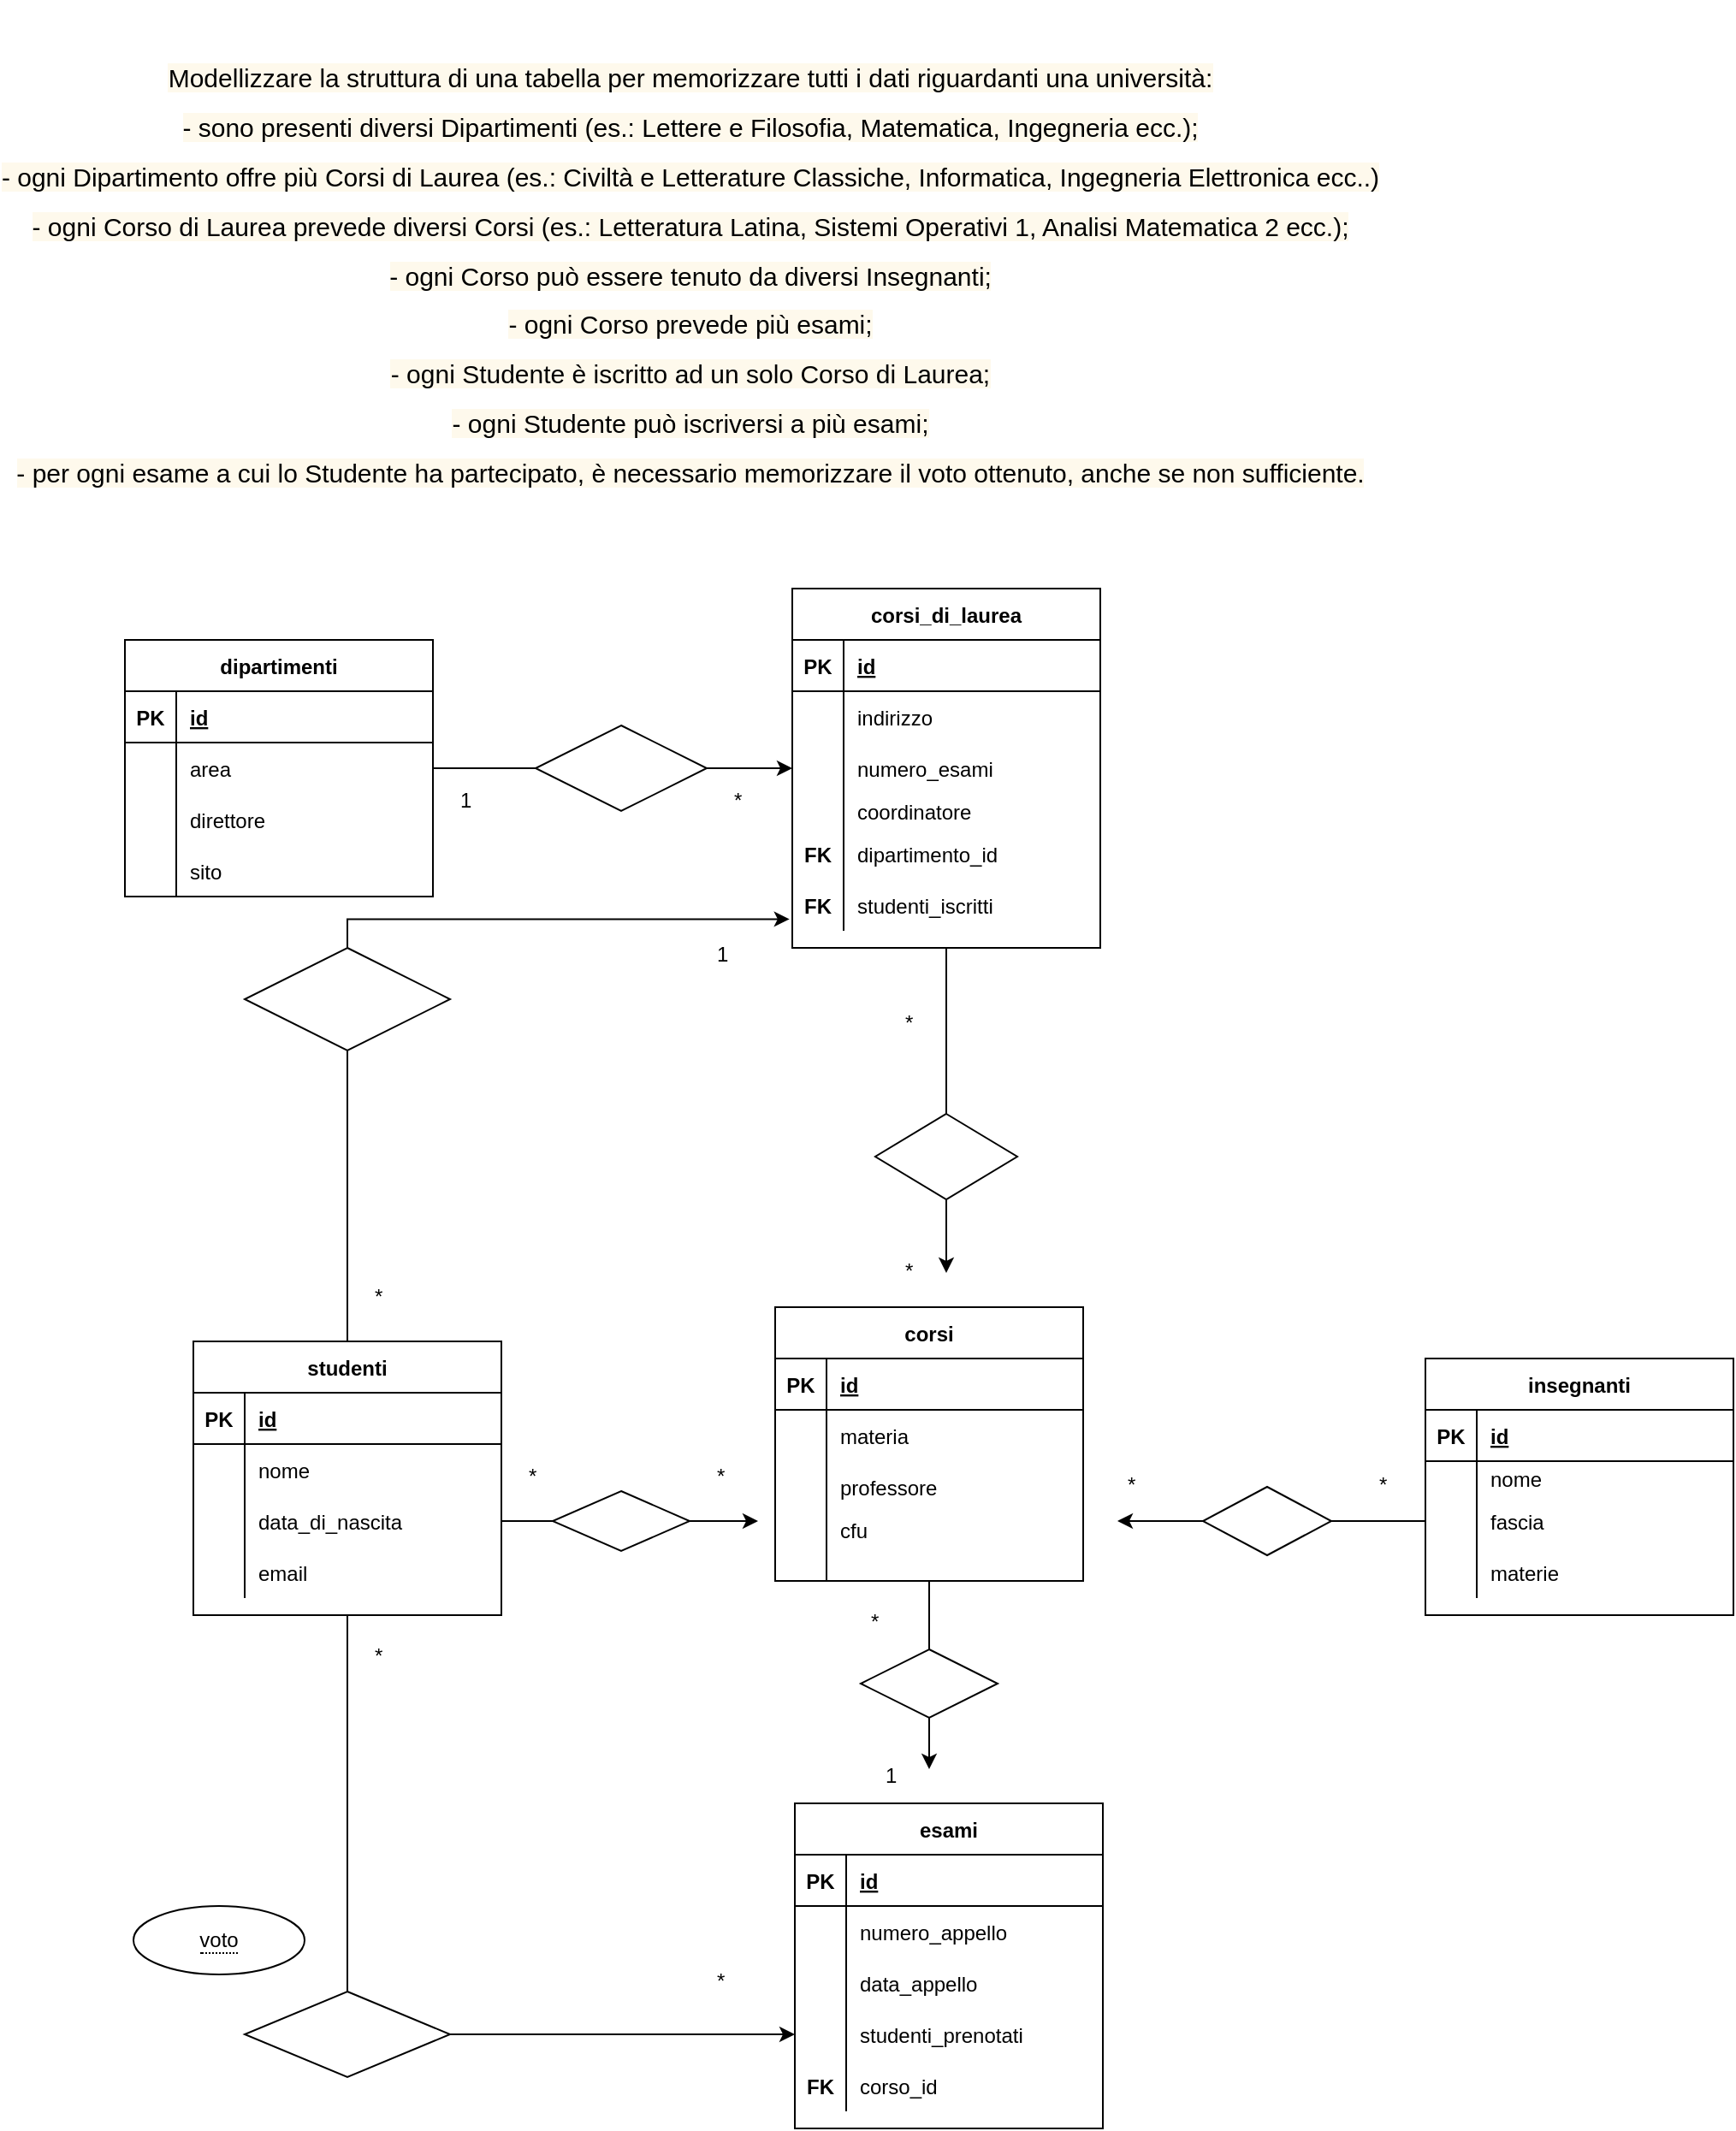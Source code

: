 <mxfile version="20.2.2" type="device"><diagram id="AC5yNT9WN_Vt07n7-KDx" name="Pagina-1"><mxGraphModel dx="1038" dy="4054" grid="1" gridSize="10" guides="1" tooltips="1" connect="1" arrows="1" fold="1" page="1" pageScale="1" pageWidth="827" pageHeight="1169" math="0" shadow="0"><root><mxCell id="0"/><mxCell id="1" parent="0"/><mxCell id="3D8G-WBw-n-rXVsYqCfD-39" value="&lt;br&gt;&lt;span style=&quot;font-family: Slack-Lato, Slack-Fractions, appleLogo, sans-serif; font-size: 15px; font-variant-ligatures: common-ligatures; font-weight: 400; text-align: left; background-color: rgba(242, 199, 68, 0.1);&quot;&gt;Modellizzare la struttura di una tabella per memorizzare tutti i dati riguardanti una università:&lt;/span&gt;&lt;br style=&quot;box-sizing: inherit; font-family: Slack-Lato, Slack-Fractions, appleLogo, sans-serif; font-size: 15px; font-variant-ligatures: common-ligatures; font-weight: 400; text-align: left; background-color: rgba(242, 199, 68, 0.1);&quot;&gt;&lt;span style=&quot;font-family: Slack-Lato, Slack-Fractions, appleLogo, sans-serif; font-size: 15px; font-variant-ligatures: common-ligatures; font-weight: 400; text-align: left; background-color: rgba(242, 199, 68, 0.1);&quot;&gt;- sono presenti diversi Dipartimenti (es.: Lettere e Filosofia, Matematica, Ingegneria ecc.);&lt;/span&gt;&lt;br style=&quot;box-sizing: inherit; font-family: Slack-Lato, Slack-Fractions, appleLogo, sans-serif; font-size: 15px; font-variant-ligatures: common-ligatures; font-weight: 400; text-align: left; background-color: rgba(242, 199, 68, 0.1);&quot;&gt;&lt;span style=&quot;font-family: Slack-Lato, Slack-Fractions, appleLogo, sans-serif; font-size: 15px; font-variant-ligatures: common-ligatures; font-weight: 400; text-align: left; background-color: rgba(242, 199, 68, 0.1);&quot;&gt;- ogni Dipartimento offre più Corsi di Laurea (es.: Civiltà e Letterature Classiche, Informatica, Ingegneria Elettronica ecc..)&lt;/span&gt;&lt;br style=&quot;box-sizing: inherit; font-family: Slack-Lato, Slack-Fractions, appleLogo, sans-serif; font-size: 15px; font-variant-ligatures: common-ligatures; font-weight: 400; text-align: left; background-color: rgba(242, 199, 68, 0.1);&quot;&gt;&lt;span style=&quot;font-family: Slack-Lato, Slack-Fractions, appleLogo, sans-serif; font-size: 15px; font-variant-ligatures: common-ligatures; font-weight: 400; text-align: left; background-color: rgba(242, 199, 68, 0.1);&quot;&gt;- ogni Corso di Laurea prevede diversi Corsi (es.: Letteratura Latina, Sistemi Operativi 1, Analisi Matematica 2 ecc.);&lt;/span&gt;&lt;br style=&quot;box-sizing: inherit; font-family: Slack-Lato, Slack-Fractions, appleLogo, sans-serif; font-size: 15px; font-variant-ligatures: common-ligatures; font-weight: 400; text-align: left; background-color: rgba(242, 199, 68, 0.1);&quot;&gt;&lt;span style=&quot;font-family: Slack-Lato, Slack-Fractions, appleLogo, sans-serif; font-size: 15px; font-variant-ligatures: common-ligatures; font-weight: 400; text-align: left; background-color: rgba(242, 199, 68, 0.1);&quot;&gt;- ogni Corso può essere tenuto da diversi Insegnanti;&lt;/span&gt;&lt;br style=&quot;box-sizing: inherit; font-family: Slack-Lato, Slack-Fractions, appleLogo, sans-serif; font-size: 15px; font-variant-ligatures: common-ligatures; font-weight: 400; text-align: left; background-color: rgba(242, 199, 68, 0.1);&quot;&gt;&lt;span style=&quot;font-family: Slack-Lato, Slack-Fractions, appleLogo, sans-serif; font-size: 15px; font-variant-ligatures: common-ligatures; font-weight: 400; text-align: left; background-color: rgba(242, 199, 68, 0.1);&quot;&gt;- ogni Corso prevede più esami;&lt;/span&gt;&lt;br style=&quot;box-sizing: inherit; font-family: Slack-Lato, Slack-Fractions, appleLogo, sans-serif; font-size: 15px; font-variant-ligatures: common-ligatures; font-weight: 400; text-align: left; background-color: rgba(242, 199, 68, 0.1);&quot;&gt;&lt;span style=&quot;font-family: Slack-Lato, Slack-Fractions, appleLogo, sans-serif; font-size: 15px; font-variant-ligatures: common-ligatures; font-weight: 400; text-align: left; background-color: rgba(242, 199, 68, 0.1);&quot;&gt;- ogni Studente è iscritto ad un solo Corso di Laurea;&lt;/span&gt;&lt;br style=&quot;box-sizing: inherit; font-family: Slack-Lato, Slack-Fractions, appleLogo, sans-serif; font-size: 15px; font-variant-ligatures: common-ligatures; font-weight: 400; text-align: left; background-color: rgba(242, 199, 68, 0.1);&quot;&gt;&lt;span style=&quot;font-family: Slack-Lato, Slack-Fractions, appleLogo, sans-serif; font-size: 15px; font-variant-ligatures: common-ligatures; font-weight: 400; text-align: left; background-color: rgba(242, 199, 68, 0.1);&quot;&gt;- ogni Studente può iscriversi a più esami;&lt;/span&gt;&lt;br style=&quot;box-sizing: inherit; font-family: Slack-Lato, Slack-Fractions, appleLogo, sans-serif; font-size: 15px; font-variant-ligatures: common-ligatures; font-weight: 400; text-align: left; background-color: rgba(242, 199, 68, 0.1);&quot;&gt;&lt;span style=&quot;font-family: Slack-Lato, Slack-Fractions, appleLogo, sans-serif; font-size: 15px; font-variant-ligatures: common-ligatures; font-weight: 400; text-align: left; background-color: rgba(242, 199, 68, 0.1);&quot;&gt;- per ogni esame a cui lo Studente ha partecipato, è necessario memorizzare il voto ottenuto, anche se non sufficiente.&lt;br&gt;&lt;/span&gt;" style="text;strokeColor=none;fillColor=none;html=1;fontSize=24;fontStyle=1;verticalAlign=middle;align=center;fontColor=#000000;" vertex="1" parent="1"><mxGeometry x="380" y="-2290" width="100" height="60" as="geometry"/></mxCell><mxCell id="3D8G-WBw-n-rXVsYqCfD-70" value="dipartimenti" style="shape=table;startSize=30;container=1;collapsible=1;childLayout=tableLayout;fixedRows=1;rowLines=0;fontStyle=1;align=center;resizeLast=1;fontColor=#000000;" vertex="1" parent="1"><mxGeometry x="100" y="-2030" width="180" height="150" as="geometry"/></mxCell><mxCell id="3D8G-WBw-n-rXVsYqCfD-71" value="" style="shape=tableRow;horizontal=0;startSize=0;swimlaneHead=0;swimlaneBody=0;fillColor=none;collapsible=0;dropTarget=0;points=[[0,0.5],[1,0.5]];portConstraint=eastwest;top=0;left=0;right=0;bottom=1;fontColor=#000000;" vertex="1" parent="3D8G-WBw-n-rXVsYqCfD-70"><mxGeometry y="30" width="180" height="30" as="geometry"/></mxCell><mxCell id="3D8G-WBw-n-rXVsYqCfD-72" value="PK" style="shape=partialRectangle;connectable=0;fillColor=none;top=0;left=0;bottom=0;right=0;fontStyle=1;overflow=hidden;fontColor=#000000;" vertex="1" parent="3D8G-WBw-n-rXVsYqCfD-71"><mxGeometry width="30" height="30" as="geometry"><mxRectangle width="30" height="30" as="alternateBounds"/></mxGeometry></mxCell><mxCell id="3D8G-WBw-n-rXVsYqCfD-73" value="id" style="shape=partialRectangle;connectable=0;fillColor=none;top=0;left=0;bottom=0;right=0;align=left;spacingLeft=6;fontStyle=5;overflow=hidden;fontColor=#000000;" vertex="1" parent="3D8G-WBw-n-rXVsYqCfD-71"><mxGeometry x="30" width="150" height="30" as="geometry"><mxRectangle width="150" height="30" as="alternateBounds"/></mxGeometry></mxCell><mxCell id="3D8G-WBw-n-rXVsYqCfD-74" value="" style="shape=tableRow;horizontal=0;startSize=0;swimlaneHead=0;swimlaneBody=0;fillColor=none;collapsible=0;dropTarget=0;points=[[0,0.5],[1,0.5]];portConstraint=eastwest;top=0;left=0;right=0;bottom=0;fontColor=#000000;" vertex="1" parent="3D8G-WBw-n-rXVsYqCfD-70"><mxGeometry y="60" width="180" height="30" as="geometry"/></mxCell><mxCell id="3D8G-WBw-n-rXVsYqCfD-75" value="" style="shape=partialRectangle;connectable=0;fillColor=none;top=0;left=0;bottom=0;right=0;editable=1;overflow=hidden;fontColor=#000000;" vertex="1" parent="3D8G-WBw-n-rXVsYqCfD-74"><mxGeometry width="30" height="30" as="geometry"><mxRectangle width="30" height="30" as="alternateBounds"/></mxGeometry></mxCell><mxCell id="3D8G-WBw-n-rXVsYqCfD-76" value="area" style="shape=partialRectangle;connectable=0;fillColor=none;top=0;left=0;bottom=0;right=0;align=left;spacingLeft=6;overflow=hidden;fontColor=#000000;" vertex="1" parent="3D8G-WBw-n-rXVsYqCfD-74"><mxGeometry x="30" width="150" height="30" as="geometry"><mxRectangle width="150" height="30" as="alternateBounds"/></mxGeometry></mxCell><mxCell id="3D8G-WBw-n-rXVsYqCfD-77" value="" style="shape=tableRow;horizontal=0;startSize=0;swimlaneHead=0;swimlaneBody=0;fillColor=none;collapsible=0;dropTarget=0;points=[[0,0.5],[1,0.5]];portConstraint=eastwest;top=0;left=0;right=0;bottom=0;fontColor=#000000;" vertex="1" parent="3D8G-WBw-n-rXVsYqCfD-70"><mxGeometry y="90" width="180" height="30" as="geometry"/></mxCell><mxCell id="3D8G-WBw-n-rXVsYqCfD-78" value="" style="shape=partialRectangle;connectable=0;fillColor=none;top=0;left=0;bottom=0;right=0;editable=1;overflow=hidden;fontColor=#000000;" vertex="1" parent="3D8G-WBw-n-rXVsYqCfD-77"><mxGeometry width="30" height="30" as="geometry"><mxRectangle width="30" height="30" as="alternateBounds"/></mxGeometry></mxCell><mxCell id="3D8G-WBw-n-rXVsYqCfD-79" value="direttore" style="shape=partialRectangle;connectable=0;fillColor=none;top=0;left=0;bottom=0;right=0;align=left;spacingLeft=6;overflow=hidden;fontColor=#000000;" vertex="1" parent="3D8G-WBw-n-rXVsYqCfD-77"><mxGeometry x="30" width="150" height="30" as="geometry"><mxRectangle width="150" height="30" as="alternateBounds"/></mxGeometry></mxCell><mxCell id="3D8G-WBw-n-rXVsYqCfD-80" value="" style="shape=tableRow;horizontal=0;startSize=0;swimlaneHead=0;swimlaneBody=0;fillColor=none;collapsible=0;dropTarget=0;points=[[0,0.5],[1,0.5]];portConstraint=eastwest;top=0;left=0;right=0;bottom=0;fontColor=#000000;" vertex="1" parent="3D8G-WBw-n-rXVsYqCfD-70"><mxGeometry y="120" width="180" height="30" as="geometry"/></mxCell><mxCell id="3D8G-WBw-n-rXVsYqCfD-81" value="" style="shape=partialRectangle;connectable=0;fillColor=none;top=0;left=0;bottom=0;right=0;editable=1;overflow=hidden;fontColor=#000000;" vertex="1" parent="3D8G-WBw-n-rXVsYqCfD-80"><mxGeometry width="30" height="30" as="geometry"><mxRectangle width="30" height="30" as="alternateBounds"/></mxGeometry></mxCell><mxCell id="3D8G-WBw-n-rXVsYqCfD-82" value="sito" style="shape=partialRectangle;connectable=0;fillColor=none;top=0;left=0;bottom=0;right=0;align=left;spacingLeft=6;overflow=hidden;fontColor=#000000;" vertex="1" parent="3D8G-WBw-n-rXVsYqCfD-80"><mxGeometry x="30" width="150" height="30" as="geometry"><mxRectangle width="150" height="30" as="alternateBounds"/></mxGeometry></mxCell><mxCell id="3D8G-WBw-n-rXVsYqCfD-153" style="edgeStyle=orthogonalEdgeStyle;rounded=0;orthogonalLoop=1;jettySize=auto;html=1;fontColor=#000000;" edge="1" parent="1" source="3D8G-WBw-n-rXVsYqCfD-88"><mxGeometry relative="1" as="geometry"><mxPoint x="580" y="-1660" as="targetPoint"/></mxGeometry></mxCell><mxCell id="3D8G-WBw-n-rXVsYqCfD-88" value="corsi_di_laurea" style="shape=table;startSize=30;container=1;collapsible=1;childLayout=tableLayout;fixedRows=1;rowLines=0;fontStyle=1;align=center;resizeLast=1;fontColor=#000000;" vertex="1" parent="1"><mxGeometry x="490" y="-2060" width="180" height="210" as="geometry"/></mxCell><mxCell id="3D8G-WBw-n-rXVsYqCfD-89" value="" style="shape=tableRow;horizontal=0;startSize=0;swimlaneHead=0;swimlaneBody=0;fillColor=none;collapsible=0;dropTarget=0;points=[[0,0.5],[1,0.5]];portConstraint=eastwest;top=0;left=0;right=0;bottom=1;fontColor=#000000;" vertex="1" parent="3D8G-WBw-n-rXVsYqCfD-88"><mxGeometry y="30" width="180" height="30" as="geometry"/></mxCell><mxCell id="3D8G-WBw-n-rXVsYqCfD-90" value="PK" style="shape=partialRectangle;connectable=0;fillColor=none;top=0;left=0;bottom=0;right=0;fontStyle=1;overflow=hidden;fontColor=#000000;" vertex="1" parent="3D8G-WBw-n-rXVsYqCfD-89"><mxGeometry width="30" height="30" as="geometry"><mxRectangle width="30" height="30" as="alternateBounds"/></mxGeometry></mxCell><mxCell id="3D8G-WBw-n-rXVsYqCfD-91" value="id" style="shape=partialRectangle;connectable=0;fillColor=none;top=0;left=0;bottom=0;right=0;align=left;spacingLeft=6;fontStyle=5;overflow=hidden;fontColor=#000000;" vertex="1" parent="3D8G-WBw-n-rXVsYqCfD-89"><mxGeometry x="30" width="150" height="30" as="geometry"><mxRectangle width="150" height="30" as="alternateBounds"/></mxGeometry></mxCell><mxCell id="3D8G-WBw-n-rXVsYqCfD-92" value="" style="shape=tableRow;horizontal=0;startSize=0;swimlaneHead=0;swimlaneBody=0;fillColor=none;collapsible=0;dropTarget=0;points=[[0,0.5],[1,0.5]];portConstraint=eastwest;top=0;left=0;right=0;bottom=0;fontColor=#000000;" vertex="1" parent="3D8G-WBw-n-rXVsYqCfD-88"><mxGeometry y="60" width="180" height="30" as="geometry"/></mxCell><mxCell id="3D8G-WBw-n-rXVsYqCfD-93" value="" style="shape=partialRectangle;connectable=0;fillColor=none;top=0;left=0;bottom=0;right=0;editable=1;overflow=hidden;fontColor=#000000;" vertex="1" parent="3D8G-WBw-n-rXVsYqCfD-92"><mxGeometry width="30" height="30" as="geometry"><mxRectangle width="30" height="30" as="alternateBounds"/></mxGeometry></mxCell><mxCell id="3D8G-WBw-n-rXVsYqCfD-94" value="indirizzo" style="shape=partialRectangle;connectable=0;fillColor=none;top=0;left=0;bottom=0;right=0;align=left;spacingLeft=6;overflow=hidden;fontColor=#000000;" vertex="1" parent="3D8G-WBw-n-rXVsYqCfD-92"><mxGeometry x="30" width="150" height="30" as="geometry"><mxRectangle width="150" height="30" as="alternateBounds"/></mxGeometry></mxCell><mxCell id="3D8G-WBw-n-rXVsYqCfD-95" value="" style="shape=tableRow;horizontal=0;startSize=0;swimlaneHead=0;swimlaneBody=0;fillColor=none;collapsible=0;dropTarget=0;points=[[0,0.5],[1,0.5]];portConstraint=eastwest;top=0;left=0;right=0;bottom=0;fontColor=#000000;" vertex="1" parent="3D8G-WBw-n-rXVsYqCfD-88"><mxGeometry y="90" width="180" height="30" as="geometry"/></mxCell><mxCell id="3D8G-WBw-n-rXVsYqCfD-96" value="" style="shape=partialRectangle;connectable=0;fillColor=none;top=0;left=0;bottom=0;right=0;editable=1;overflow=hidden;fontColor=#000000;" vertex="1" parent="3D8G-WBw-n-rXVsYqCfD-95"><mxGeometry width="30" height="30" as="geometry"><mxRectangle width="30" height="30" as="alternateBounds"/></mxGeometry></mxCell><mxCell id="3D8G-WBw-n-rXVsYqCfD-97" value="numero_esami" style="shape=partialRectangle;connectable=0;fillColor=none;top=0;left=0;bottom=0;right=0;align=left;spacingLeft=6;overflow=hidden;fontColor=#000000;" vertex="1" parent="3D8G-WBw-n-rXVsYqCfD-95"><mxGeometry x="30" width="150" height="30" as="geometry"><mxRectangle width="150" height="30" as="alternateBounds"/></mxGeometry></mxCell><mxCell id="3D8G-WBw-n-rXVsYqCfD-98" value="" style="shape=tableRow;horizontal=0;startSize=0;swimlaneHead=0;swimlaneBody=0;fillColor=none;collapsible=0;dropTarget=0;points=[[0,0.5],[1,0.5]];portConstraint=eastwest;top=0;left=0;right=0;bottom=0;fontColor=#000000;" vertex="1" parent="3D8G-WBw-n-rXVsYqCfD-88"><mxGeometry y="120" width="180" height="20" as="geometry"/></mxCell><mxCell id="3D8G-WBw-n-rXVsYqCfD-99" value="" style="shape=partialRectangle;connectable=0;fillColor=none;top=0;left=0;bottom=0;right=0;editable=1;overflow=hidden;fontColor=#000000;" vertex="1" parent="3D8G-WBw-n-rXVsYqCfD-98"><mxGeometry width="30" height="20" as="geometry"><mxRectangle width="30" height="20" as="alternateBounds"/></mxGeometry></mxCell><mxCell id="3D8G-WBw-n-rXVsYqCfD-100" value="coordinatore" style="shape=partialRectangle;connectable=0;fillColor=none;top=0;left=0;bottom=0;right=0;align=left;spacingLeft=6;overflow=hidden;fontColor=#000000;" vertex="1" parent="3D8G-WBw-n-rXVsYqCfD-98"><mxGeometry x="30" width="150" height="20" as="geometry"><mxRectangle width="150" height="20" as="alternateBounds"/></mxGeometry></mxCell><mxCell id="3D8G-WBw-n-rXVsYqCfD-110" value="" style="shape=tableRow;horizontal=0;startSize=0;swimlaneHead=0;swimlaneBody=0;fillColor=none;collapsible=0;dropTarget=0;points=[[0,0.5],[1,0.5]];portConstraint=eastwest;top=0;left=0;right=0;bottom=0;fontColor=#000000;" vertex="1" parent="3D8G-WBw-n-rXVsYqCfD-88"><mxGeometry y="140" width="180" height="30" as="geometry"/></mxCell><mxCell id="3D8G-WBw-n-rXVsYqCfD-111" value="FK" style="shape=partialRectangle;connectable=0;fillColor=none;top=0;left=0;bottom=0;right=0;editable=1;overflow=hidden;fontColor=#000000;fontStyle=1" vertex="1" parent="3D8G-WBw-n-rXVsYqCfD-110"><mxGeometry width="30" height="30" as="geometry"><mxRectangle width="30" height="30" as="alternateBounds"/></mxGeometry></mxCell><mxCell id="3D8G-WBw-n-rXVsYqCfD-112" value="dipartimento_id" style="shape=partialRectangle;connectable=0;fillColor=none;top=0;left=0;bottom=0;right=0;align=left;spacingLeft=6;overflow=hidden;fontColor=#000000;" vertex="1" parent="3D8G-WBw-n-rXVsYqCfD-110"><mxGeometry x="30" width="150" height="30" as="geometry"><mxRectangle width="150" height="30" as="alternateBounds"/></mxGeometry></mxCell><mxCell id="3D8G-WBw-n-rXVsYqCfD-164" value="" style="shape=tableRow;horizontal=0;startSize=0;swimlaneHead=0;swimlaneBody=0;fillColor=none;collapsible=0;dropTarget=0;points=[[0,0.5],[1,0.5]];portConstraint=eastwest;top=0;left=0;right=0;bottom=0;fontColor=#000000;" vertex="1" parent="3D8G-WBw-n-rXVsYqCfD-88"><mxGeometry y="170" width="180" height="30" as="geometry"/></mxCell><mxCell id="3D8G-WBw-n-rXVsYqCfD-165" value="FK" style="shape=partialRectangle;connectable=0;fillColor=none;top=0;left=0;bottom=0;right=0;editable=1;overflow=hidden;fontColor=#000000;fontStyle=1" vertex="1" parent="3D8G-WBw-n-rXVsYqCfD-164"><mxGeometry width="30" height="30" as="geometry"><mxRectangle width="30" height="30" as="alternateBounds"/></mxGeometry></mxCell><mxCell id="3D8G-WBw-n-rXVsYqCfD-166" value="studenti_iscritti" style="shape=partialRectangle;connectable=0;fillColor=none;top=0;left=0;bottom=0;right=0;align=left;spacingLeft=6;overflow=hidden;fontColor=#000000;" vertex="1" parent="3D8G-WBw-n-rXVsYqCfD-164"><mxGeometry x="30" width="150" height="30" as="geometry"><mxRectangle width="150" height="30" as="alternateBounds"/></mxGeometry></mxCell><mxCell id="3D8G-WBw-n-rXVsYqCfD-102" style="edgeStyle=orthogonalEdgeStyle;rounded=0;orthogonalLoop=1;jettySize=auto;html=1;fontColor=#000000;" edge="1" parent="1" source="3D8G-WBw-n-rXVsYqCfD-74"><mxGeometry relative="1" as="geometry"><mxPoint x="490" y="-1955" as="targetPoint"/></mxGeometry></mxCell><mxCell id="3D8G-WBw-n-rXVsYqCfD-103" value="" style="shape=rhombus;perimeter=rhombusPerimeter;whiteSpace=wrap;html=1;align=center;fontColor=#000000;" vertex="1" parent="1"><mxGeometry x="340" y="-1980" width="100" height="50" as="geometry"/></mxCell><mxCell id="3D8G-WBw-n-rXVsYqCfD-108" value="*" style="text;strokeColor=none;fillColor=none;spacingLeft=4;spacingRight=4;overflow=hidden;rotatable=0;points=[[0,0.5],[1,0.5]];portConstraint=eastwest;fontSize=12;fontColor=#000000;" vertex="1" parent="1"><mxGeometry x="450" y="-1950" width="40" height="30" as="geometry"/></mxCell><mxCell id="3D8G-WBw-n-rXVsYqCfD-109" value="1" style="text;strokeColor=none;fillColor=none;spacingLeft=4;spacingRight=4;overflow=hidden;rotatable=0;points=[[0,0.5],[1,0.5]];portConstraint=eastwest;fontSize=12;fontColor=#000000;" vertex="1" parent="1"><mxGeometry x="290" y="-1950" width="40" height="30" as="geometry"/></mxCell><mxCell id="3D8G-WBw-n-rXVsYqCfD-220" style="edgeStyle=orthogonalEdgeStyle;rounded=0;orthogonalLoop=1;jettySize=auto;html=1;fontColor=#000000;" edge="1" parent="1" source="3D8G-WBw-n-rXVsYqCfD-113"><mxGeometry relative="1" as="geometry"><mxPoint x="570" y="-1370" as="targetPoint"/></mxGeometry></mxCell><mxCell id="3D8G-WBw-n-rXVsYqCfD-113" value="corsi" style="shape=table;startSize=30;container=1;collapsible=1;childLayout=tableLayout;fixedRows=1;rowLines=0;fontStyle=1;align=center;resizeLast=1;fontColor=#000000;" vertex="1" parent="1"><mxGeometry x="480" y="-1640" width="180" height="160" as="geometry"/></mxCell><mxCell id="3D8G-WBw-n-rXVsYqCfD-114" value="" style="shape=tableRow;horizontal=0;startSize=0;swimlaneHead=0;swimlaneBody=0;fillColor=none;collapsible=0;dropTarget=0;points=[[0,0.5],[1,0.5]];portConstraint=eastwest;top=0;left=0;right=0;bottom=1;fontColor=#000000;" vertex="1" parent="3D8G-WBw-n-rXVsYqCfD-113"><mxGeometry y="30" width="180" height="30" as="geometry"/></mxCell><mxCell id="3D8G-WBw-n-rXVsYqCfD-115" value="PK" style="shape=partialRectangle;connectable=0;fillColor=none;top=0;left=0;bottom=0;right=0;fontStyle=1;overflow=hidden;fontColor=#000000;" vertex="1" parent="3D8G-WBw-n-rXVsYqCfD-114"><mxGeometry width="30" height="30" as="geometry"><mxRectangle width="30" height="30" as="alternateBounds"/></mxGeometry></mxCell><mxCell id="3D8G-WBw-n-rXVsYqCfD-116" value="id" style="shape=partialRectangle;connectable=0;fillColor=none;top=0;left=0;bottom=0;right=0;align=left;spacingLeft=6;fontStyle=5;overflow=hidden;fontColor=#000000;" vertex="1" parent="3D8G-WBw-n-rXVsYqCfD-114"><mxGeometry x="30" width="150" height="30" as="geometry"><mxRectangle width="150" height="30" as="alternateBounds"/></mxGeometry></mxCell><mxCell id="3D8G-WBw-n-rXVsYqCfD-117" value="" style="shape=tableRow;horizontal=0;startSize=0;swimlaneHead=0;swimlaneBody=0;fillColor=none;collapsible=0;dropTarget=0;points=[[0,0.5],[1,0.5]];portConstraint=eastwest;top=0;left=0;right=0;bottom=0;fontColor=#000000;" vertex="1" parent="3D8G-WBw-n-rXVsYqCfD-113"><mxGeometry y="60" width="180" height="30" as="geometry"/></mxCell><mxCell id="3D8G-WBw-n-rXVsYqCfD-118" value="" style="shape=partialRectangle;connectable=0;fillColor=none;top=0;left=0;bottom=0;right=0;editable=1;overflow=hidden;fontColor=#000000;" vertex="1" parent="3D8G-WBw-n-rXVsYqCfD-117"><mxGeometry width="30" height="30" as="geometry"><mxRectangle width="30" height="30" as="alternateBounds"/></mxGeometry></mxCell><mxCell id="3D8G-WBw-n-rXVsYqCfD-119" value="materia" style="shape=partialRectangle;connectable=0;fillColor=none;top=0;left=0;bottom=0;right=0;align=left;spacingLeft=6;overflow=hidden;fontColor=#000000;" vertex="1" parent="3D8G-WBw-n-rXVsYqCfD-117"><mxGeometry x="30" width="150" height="30" as="geometry"><mxRectangle width="150" height="30" as="alternateBounds"/></mxGeometry></mxCell><mxCell id="3D8G-WBw-n-rXVsYqCfD-120" value="" style="shape=tableRow;horizontal=0;startSize=0;swimlaneHead=0;swimlaneBody=0;fillColor=none;collapsible=0;dropTarget=0;points=[[0,0.5],[1,0.5]];portConstraint=eastwest;top=0;left=0;right=0;bottom=0;fontColor=#000000;" vertex="1" parent="3D8G-WBw-n-rXVsYqCfD-113"><mxGeometry y="90" width="180" height="30" as="geometry"/></mxCell><mxCell id="3D8G-WBw-n-rXVsYqCfD-121" value="" style="shape=partialRectangle;connectable=0;fillColor=none;top=0;left=0;bottom=0;right=0;editable=1;overflow=hidden;fontColor=#000000;" vertex="1" parent="3D8G-WBw-n-rXVsYqCfD-120"><mxGeometry width="30" height="30" as="geometry"><mxRectangle width="30" height="30" as="alternateBounds"/></mxGeometry></mxCell><mxCell id="3D8G-WBw-n-rXVsYqCfD-122" value="professore" style="shape=partialRectangle;connectable=0;fillColor=none;top=0;left=0;bottom=0;right=0;align=left;spacingLeft=6;overflow=hidden;fontColor=#000000;" vertex="1" parent="3D8G-WBw-n-rXVsYqCfD-120"><mxGeometry x="30" width="150" height="30" as="geometry"><mxRectangle width="150" height="30" as="alternateBounds"/></mxGeometry></mxCell><mxCell id="3D8G-WBw-n-rXVsYqCfD-123" value="" style="shape=tableRow;horizontal=0;startSize=0;swimlaneHead=0;swimlaneBody=0;fillColor=none;collapsible=0;dropTarget=0;points=[[0,0.5],[1,0.5]];portConstraint=eastwest;top=0;left=0;right=0;bottom=0;fontColor=#000000;" vertex="1" parent="3D8G-WBw-n-rXVsYqCfD-113"><mxGeometry y="120" width="180" height="20" as="geometry"/></mxCell><mxCell id="3D8G-WBw-n-rXVsYqCfD-124" value="" style="shape=partialRectangle;connectable=0;fillColor=none;top=0;left=0;bottom=0;right=0;editable=1;overflow=hidden;fontColor=#000000;" vertex="1" parent="3D8G-WBw-n-rXVsYqCfD-123"><mxGeometry width="30" height="20" as="geometry"><mxRectangle width="30" height="20" as="alternateBounds"/></mxGeometry></mxCell><mxCell id="3D8G-WBw-n-rXVsYqCfD-125" value="cfu" style="shape=partialRectangle;connectable=0;fillColor=none;top=0;left=0;bottom=0;right=0;align=left;spacingLeft=6;overflow=hidden;fontColor=#000000;" vertex="1" parent="3D8G-WBw-n-rXVsYqCfD-123"><mxGeometry x="30" width="150" height="20" as="geometry"><mxRectangle width="150" height="20" as="alternateBounds"/></mxGeometry></mxCell><mxCell id="3D8G-WBw-n-rXVsYqCfD-161" value="" style="shape=tableRow;horizontal=0;startSize=0;swimlaneHead=0;swimlaneBody=0;fillColor=none;collapsible=0;dropTarget=0;points=[[0,0.5],[1,0.5]];portConstraint=eastwest;top=0;left=0;right=0;bottom=0;fontColor=#000000;" vertex="1" parent="3D8G-WBw-n-rXVsYqCfD-113"><mxGeometry y="140" width="180" height="20" as="geometry"/></mxCell><mxCell id="3D8G-WBw-n-rXVsYqCfD-162" value="" style="shape=partialRectangle;connectable=0;fillColor=none;top=0;left=0;bottom=0;right=0;editable=1;overflow=hidden;fontColor=#000000;fontStyle=1" vertex="1" parent="3D8G-WBw-n-rXVsYqCfD-161"><mxGeometry width="30" height="20" as="geometry"><mxRectangle width="30" height="20" as="alternateBounds"/></mxGeometry></mxCell><mxCell id="3D8G-WBw-n-rXVsYqCfD-163" value="" style="shape=partialRectangle;connectable=0;fillColor=none;top=0;left=0;bottom=0;right=0;align=left;spacingLeft=6;overflow=hidden;fontColor=#000000;" vertex="1" parent="3D8G-WBw-n-rXVsYqCfD-161"><mxGeometry x="30" width="150" height="20" as="geometry"><mxRectangle width="150" height="20" as="alternateBounds"/></mxGeometry></mxCell><mxCell id="3D8G-WBw-n-rXVsYqCfD-128" value="*" style="text;strokeColor=none;fillColor=none;spacingLeft=4;spacingRight=4;overflow=hidden;rotatable=0;points=[[0,0.5],[1,0.5]];portConstraint=eastwest;fontSize=12;fontColor=#000000;" vertex="1" parent="1"><mxGeometry x="550" y="-1675" width="40" height="30" as="geometry"/></mxCell><mxCell id="3D8G-WBw-n-rXVsYqCfD-129" value="*" style="text;strokeColor=none;fillColor=none;spacingLeft=4;spacingRight=4;overflow=hidden;rotatable=0;points=[[0,0.5],[1,0.5]];portConstraint=eastwest;fontSize=12;fontColor=#000000;" vertex="1" parent="1"><mxGeometry x="550" y="-1820" width="40" height="30" as="geometry"/></mxCell><mxCell id="3D8G-WBw-n-rXVsYqCfD-127" value="" style="shape=rhombus;perimeter=rhombusPerimeter;whiteSpace=wrap;html=1;align=center;fontColor=#000000;" vertex="1" parent="1"><mxGeometry x="538.5" y="-1753" width="83" height="50" as="geometry"/></mxCell><mxCell id="3D8G-WBw-n-rXVsYqCfD-136" value="insegnanti" style="shape=table;startSize=30;container=1;collapsible=1;childLayout=tableLayout;fixedRows=1;rowLines=0;fontStyle=1;align=center;resizeLast=1;fontColor=#000000;" vertex="1" parent="1"><mxGeometry x="860" y="-1610" width="180" height="150" as="geometry"/></mxCell><mxCell id="3D8G-WBw-n-rXVsYqCfD-137" value="" style="shape=tableRow;horizontal=0;startSize=0;swimlaneHead=0;swimlaneBody=0;fillColor=none;collapsible=0;dropTarget=0;points=[[0,0.5],[1,0.5]];portConstraint=eastwest;top=0;left=0;right=0;bottom=1;fontColor=#000000;" vertex="1" parent="3D8G-WBw-n-rXVsYqCfD-136"><mxGeometry y="30" width="180" height="30" as="geometry"/></mxCell><mxCell id="3D8G-WBw-n-rXVsYqCfD-138" value="PK" style="shape=partialRectangle;connectable=0;fillColor=none;top=0;left=0;bottom=0;right=0;fontStyle=1;overflow=hidden;fontColor=#000000;" vertex="1" parent="3D8G-WBw-n-rXVsYqCfD-137"><mxGeometry width="30" height="30" as="geometry"><mxRectangle width="30" height="30" as="alternateBounds"/></mxGeometry></mxCell><mxCell id="3D8G-WBw-n-rXVsYqCfD-139" value="id" style="shape=partialRectangle;connectable=0;fillColor=none;top=0;left=0;bottom=0;right=0;align=left;spacingLeft=6;fontStyle=5;overflow=hidden;fontColor=#000000;" vertex="1" parent="3D8G-WBw-n-rXVsYqCfD-137"><mxGeometry x="30" width="150" height="30" as="geometry"><mxRectangle width="150" height="30" as="alternateBounds"/></mxGeometry></mxCell><mxCell id="3D8G-WBw-n-rXVsYqCfD-140" value="" style="shape=tableRow;horizontal=0;startSize=0;swimlaneHead=0;swimlaneBody=0;fillColor=none;collapsible=0;dropTarget=0;points=[[0,0.5],[1,0.5]];portConstraint=eastwest;top=0;left=0;right=0;bottom=0;fontColor=#000000;" vertex="1" parent="3D8G-WBw-n-rXVsYqCfD-136"><mxGeometry y="60" width="180" height="20" as="geometry"/></mxCell><mxCell id="3D8G-WBw-n-rXVsYqCfD-141" value="" style="shape=partialRectangle;connectable=0;fillColor=none;top=0;left=0;bottom=0;right=0;editable=1;overflow=hidden;fontColor=#000000;" vertex="1" parent="3D8G-WBw-n-rXVsYqCfD-140"><mxGeometry width="30" height="20" as="geometry"><mxRectangle width="30" height="20" as="alternateBounds"/></mxGeometry></mxCell><mxCell id="3D8G-WBw-n-rXVsYqCfD-142" value="nome" style="shape=partialRectangle;connectable=0;fillColor=none;top=0;left=0;bottom=0;right=0;align=left;spacingLeft=6;overflow=hidden;fontColor=#000000;" vertex="1" parent="3D8G-WBw-n-rXVsYqCfD-140"><mxGeometry x="30" width="150" height="20" as="geometry"><mxRectangle width="150" height="20" as="alternateBounds"/></mxGeometry></mxCell><mxCell id="3D8G-WBw-n-rXVsYqCfD-143" value="" style="shape=tableRow;horizontal=0;startSize=0;swimlaneHead=0;swimlaneBody=0;fillColor=none;collapsible=0;dropTarget=0;points=[[0,0.5],[1,0.5]];portConstraint=eastwest;top=0;left=0;right=0;bottom=0;fontColor=#000000;" vertex="1" parent="3D8G-WBw-n-rXVsYqCfD-136"><mxGeometry y="80" width="180" height="30" as="geometry"/></mxCell><mxCell id="3D8G-WBw-n-rXVsYqCfD-144" value="" style="shape=partialRectangle;connectable=0;fillColor=none;top=0;left=0;bottom=0;right=0;editable=1;overflow=hidden;fontColor=#000000;" vertex="1" parent="3D8G-WBw-n-rXVsYqCfD-143"><mxGeometry width="30" height="30" as="geometry"><mxRectangle width="30" height="30" as="alternateBounds"/></mxGeometry></mxCell><mxCell id="3D8G-WBw-n-rXVsYqCfD-145" value="fascia" style="shape=partialRectangle;connectable=0;fillColor=none;top=0;left=0;bottom=0;right=0;align=left;spacingLeft=6;overflow=hidden;fontColor=#000000;" vertex="1" parent="3D8G-WBw-n-rXVsYqCfD-143"><mxGeometry x="30" width="150" height="30" as="geometry"><mxRectangle width="150" height="30" as="alternateBounds"/></mxGeometry></mxCell><mxCell id="3D8G-WBw-n-rXVsYqCfD-146" value="" style="shape=tableRow;horizontal=0;startSize=0;swimlaneHead=0;swimlaneBody=0;fillColor=none;collapsible=0;dropTarget=0;points=[[0,0.5],[1,0.5]];portConstraint=eastwest;top=0;left=0;right=0;bottom=0;fontColor=#000000;" vertex="1" parent="3D8G-WBw-n-rXVsYqCfD-136"><mxGeometry y="110" width="180" height="30" as="geometry"/></mxCell><mxCell id="3D8G-WBw-n-rXVsYqCfD-147" value="" style="shape=partialRectangle;connectable=0;fillColor=none;top=0;left=0;bottom=0;right=0;editable=1;overflow=hidden;fontColor=#000000;" vertex="1" parent="3D8G-WBw-n-rXVsYqCfD-146"><mxGeometry width="30" height="30" as="geometry"><mxRectangle width="30" height="30" as="alternateBounds"/></mxGeometry></mxCell><mxCell id="3D8G-WBw-n-rXVsYqCfD-148" value="materie" style="shape=partialRectangle;connectable=0;fillColor=none;top=0;left=0;bottom=0;right=0;align=left;spacingLeft=6;overflow=hidden;fontColor=#000000;" vertex="1" parent="3D8G-WBw-n-rXVsYqCfD-146"><mxGeometry x="30" width="150" height="30" as="geometry"><mxRectangle width="150" height="30" as="alternateBounds"/></mxGeometry></mxCell><mxCell id="3D8G-WBw-n-rXVsYqCfD-151" value="*" style="text;strokeColor=none;fillColor=none;spacingLeft=4;spacingRight=4;overflow=hidden;rotatable=0;points=[[0,0.5],[1,0.5]];portConstraint=eastwest;fontSize=12;fontColor=#000000;" vertex="1" parent="1"><mxGeometry x="680" y="-1550" width="40" height="30" as="geometry"/></mxCell><mxCell id="3D8G-WBw-n-rXVsYqCfD-152" value="*" style="text;strokeColor=none;fillColor=none;spacingLeft=4;spacingRight=4;overflow=hidden;rotatable=0;points=[[0,0.5],[1,0.5]];portConstraint=eastwest;fontSize=12;fontColor=#000000;" vertex="1" parent="1"><mxGeometry x="827" y="-1550" width="40" height="30" as="geometry"/></mxCell><mxCell id="3D8G-WBw-n-rXVsYqCfD-172" style="edgeStyle=orthogonalEdgeStyle;rounded=0;orthogonalLoop=1;jettySize=auto;html=1;fontColor=#000000;startArrow=none;" edge="1" parent="1" source="3D8G-WBw-n-rXVsYqCfD-150"><mxGeometry relative="1" as="geometry"><mxPoint x="680" y="-1515" as="targetPoint"/></mxGeometry></mxCell><mxCell id="3D8G-WBw-n-rXVsYqCfD-150" value="" style="shape=rhombus;perimeter=rhombusPerimeter;whiteSpace=wrap;html=1;align=center;fontColor=#000000;" vertex="1" parent="1"><mxGeometry x="730" y="-1535" width="75" height="40" as="geometry"/></mxCell><mxCell id="3D8G-WBw-n-rXVsYqCfD-173" value="" style="edgeStyle=orthogonalEdgeStyle;rounded=0;orthogonalLoop=1;jettySize=auto;html=1;fontColor=#000000;endArrow=none;" edge="1" parent="1" source="3D8G-WBw-n-rXVsYqCfD-143" target="3D8G-WBw-n-rXVsYqCfD-150"><mxGeometry relative="1" as="geometry"><mxPoint x="680" y="-1515" as="targetPoint"/><mxPoint x="860" y="-1515" as="sourcePoint"/></mxGeometry></mxCell><mxCell id="3D8G-WBw-n-rXVsYqCfD-187" style="edgeStyle=orthogonalEdgeStyle;rounded=0;orthogonalLoop=1;jettySize=auto;html=1;entryX=-0.009;entryY=0.773;entryDx=0;entryDy=0;entryPerimeter=0;fontColor=#000000;" edge="1" parent="1" source="3D8G-WBw-n-rXVsYqCfD-174" target="3D8G-WBw-n-rXVsYqCfD-164"><mxGeometry relative="1" as="geometry"/></mxCell><mxCell id="3D8G-WBw-n-rXVsYqCfD-224" style="edgeStyle=orthogonalEdgeStyle;rounded=0;orthogonalLoop=1;jettySize=auto;html=1;entryX=0;entryY=0.5;entryDx=0;entryDy=0;fontColor=#000000;" edge="1" parent="1" source="3D8G-WBw-n-rXVsYqCfD-174" target="3D8G-WBw-n-rXVsYqCfD-209"><mxGeometry relative="1" as="geometry"/></mxCell><mxCell id="3D8G-WBw-n-rXVsYqCfD-174" value="studenti" style="shape=table;startSize=30;container=1;collapsible=1;childLayout=tableLayout;fixedRows=1;rowLines=0;fontStyle=1;align=center;resizeLast=1;fontColor=#000000;" vertex="1" parent="1"><mxGeometry x="140" y="-1620" width="180" height="160" as="geometry"/></mxCell><mxCell id="3D8G-WBw-n-rXVsYqCfD-175" value="" style="shape=tableRow;horizontal=0;startSize=0;swimlaneHead=0;swimlaneBody=0;fillColor=none;collapsible=0;dropTarget=0;points=[[0,0.5],[1,0.5]];portConstraint=eastwest;top=0;left=0;right=0;bottom=1;fontColor=#000000;" vertex="1" parent="3D8G-WBw-n-rXVsYqCfD-174"><mxGeometry y="30" width="180" height="30" as="geometry"/></mxCell><mxCell id="3D8G-WBw-n-rXVsYqCfD-176" value="PK" style="shape=partialRectangle;connectable=0;fillColor=none;top=0;left=0;bottom=0;right=0;fontStyle=1;overflow=hidden;fontColor=#000000;" vertex="1" parent="3D8G-WBw-n-rXVsYqCfD-175"><mxGeometry width="30" height="30" as="geometry"><mxRectangle width="30" height="30" as="alternateBounds"/></mxGeometry></mxCell><mxCell id="3D8G-WBw-n-rXVsYqCfD-177" value="id" style="shape=partialRectangle;connectable=0;fillColor=none;top=0;left=0;bottom=0;right=0;align=left;spacingLeft=6;fontStyle=5;overflow=hidden;fontColor=#000000;" vertex="1" parent="3D8G-WBw-n-rXVsYqCfD-175"><mxGeometry x="30" width="150" height="30" as="geometry"><mxRectangle width="150" height="30" as="alternateBounds"/></mxGeometry></mxCell><mxCell id="3D8G-WBw-n-rXVsYqCfD-178" value="" style="shape=tableRow;horizontal=0;startSize=0;swimlaneHead=0;swimlaneBody=0;fillColor=none;collapsible=0;dropTarget=0;points=[[0,0.5],[1,0.5]];portConstraint=eastwest;top=0;left=0;right=0;bottom=0;fontColor=#000000;" vertex="1" parent="3D8G-WBw-n-rXVsYqCfD-174"><mxGeometry y="60" width="180" height="30" as="geometry"/></mxCell><mxCell id="3D8G-WBw-n-rXVsYqCfD-179" value="" style="shape=partialRectangle;connectable=0;fillColor=none;top=0;left=0;bottom=0;right=0;editable=1;overflow=hidden;fontColor=#000000;" vertex="1" parent="3D8G-WBw-n-rXVsYqCfD-178"><mxGeometry width="30" height="30" as="geometry"><mxRectangle width="30" height="30" as="alternateBounds"/></mxGeometry></mxCell><mxCell id="3D8G-WBw-n-rXVsYqCfD-180" value="nome" style="shape=partialRectangle;connectable=0;fillColor=none;top=0;left=0;bottom=0;right=0;align=left;spacingLeft=6;overflow=hidden;fontColor=#000000;" vertex="1" parent="3D8G-WBw-n-rXVsYqCfD-178"><mxGeometry x="30" width="150" height="30" as="geometry"><mxRectangle width="150" height="30" as="alternateBounds"/></mxGeometry></mxCell><mxCell id="3D8G-WBw-n-rXVsYqCfD-181" value="" style="shape=tableRow;horizontal=0;startSize=0;swimlaneHead=0;swimlaneBody=0;fillColor=none;collapsible=0;dropTarget=0;points=[[0,0.5],[1,0.5]];portConstraint=eastwest;top=0;left=0;right=0;bottom=0;fontColor=#000000;" vertex="1" parent="3D8G-WBw-n-rXVsYqCfD-174"><mxGeometry y="90" width="180" height="30" as="geometry"/></mxCell><mxCell id="3D8G-WBw-n-rXVsYqCfD-182" value="" style="shape=partialRectangle;connectable=0;fillColor=none;top=0;left=0;bottom=0;right=0;editable=1;overflow=hidden;fontColor=#000000;" vertex="1" parent="3D8G-WBw-n-rXVsYqCfD-181"><mxGeometry width="30" height="30" as="geometry"><mxRectangle width="30" height="30" as="alternateBounds"/></mxGeometry></mxCell><mxCell id="3D8G-WBw-n-rXVsYqCfD-183" value="data_di_nascita" style="shape=partialRectangle;connectable=0;fillColor=none;top=0;left=0;bottom=0;right=0;align=left;spacingLeft=6;overflow=hidden;fontColor=#000000;" vertex="1" parent="3D8G-WBw-n-rXVsYqCfD-181"><mxGeometry x="30" width="150" height="30" as="geometry"><mxRectangle width="150" height="30" as="alternateBounds"/></mxGeometry></mxCell><mxCell id="3D8G-WBw-n-rXVsYqCfD-184" value="" style="shape=tableRow;horizontal=0;startSize=0;swimlaneHead=0;swimlaneBody=0;fillColor=none;collapsible=0;dropTarget=0;points=[[0,0.5],[1,0.5]];portConstraint=eastwest;top=0;left=0;right=0;bottom=0;fontColor=#000000;" vertex="1" parent="3D8G-WBw-n-rXVsYqCfD-174"><mxGeometry y="120" width="180" height="30" as="geometry"/></mxCell><mxCell id="3D8G-WBw-n-rXVsYqCfD-185" value="" style="shape=partialRectangle;connectable=0;fillColor=none;top=0;left=0;bottom=0;right=0;editable=1;overflow=hidden;fontColor=#000000;" vertex="1" parent="3D8G-WBw-n-rXVsYqCfD-184"><mxGeometry width="30" height="30" as="geometry"><mxRectangle width="30" height="30" as="alternateBounds"/></mxGeometry></mxCell><mxCell id="3D8G-WBw-n-rXVsYqCfD-186" value="email" style="shape=partialRectangle;connectable=0;fillColor=none;top=0;left=0;bottom=0;right=0;align=left;spacingLeft=6;overflow=hidden;fontColor=#000000;" vertex="1" parent="3D8G-WBw-n-rXVsYqCfD-184"><mxGeometry x="30" width="150" height="30" as="geometry"><mxRectangle width="150" height="30" as="alternateBounds"/></mxGeometry></mxCell><mxCell id="3D8G-WBw-n-rXVsYqCfD-188" value="" style="shape=rhombus;perimeter=rhombusPerimeter;whiteSpace=wrap;html=1;align=center;fontColor=#000000;" vertex="1" parent="1"><mxGeometry x="170" y="-1850" width="120" height="60" as="geometry"/></mxCell><mxCell id="3D8G-WBw-n-rXVsYqCfD-189" value="1" style="text;strokeColor=none;fillColor=none;spacingLeft=4;spacingRight=4;overflow=hidden;rotatable=0;points=[[0,0.5],[1,0.5]];portConstraint=eastwest;fontSize=12;fontColor=#000000;" vertex="1" parent="1"><mxGeometry x="440" y="-1860" width="40" height="30" as="geometry"/></mxCell><mxCell id="3D8G-WBw-n-rXVsYqCfD-190" value="*" style="text;strokeColor=none;fillColor=none;spacingLeft=4;spacingRight=4;overflow=hidden;rotatable=0;points=[[0,0.5],[1,0.5]];portConstraint=eastwest;fontSize=12;fontColor=#000000;" vertex="1" parent="1"><mxGeometry x="240" y="-1660" width="40" height="30" as="geometry"/></mxCell><mxCell id="3D8G-WBw-n-rXVsYqCfD-194" style="edgeStyle=orthogonalEdgeStyle;rounded=0;orthogonalLoop=1;jettySize=auto;html=1;fontColor=#000000;startArrow=none;" edge="1" parent="1" source="3D8G-WBw-n-rXVsYqCfD-195"><mxGeometry relative="1" as="geometry"><mxPoint x="470" y="-1515" as="targetPoint"/></mxGeometry></mxCell><mxCell id="3D8G-WBw-n-rXVsYqCfD-195" value="" style="shape=rhombus;perimeter=rhombusPerimeter;whiteSpace=wrap;html=1;align=center;fontColor=#000000;" vertex="1" parent="1"><mxGeometry x="350" y="-1532.5" width="80" height="35" as="geometry"/></mxCell><mxCell id="3D8G-WBw-n-rXVsYqCfD-196" value="" style="edgeStyle=orthogonalEdgeStyle;rounded=0;orthogonalLoop=1;jettySize=auto;html=1;fontColor=#000000;endArrow=none;" edge="1" parent="1" source="3D8G-WBw-n-rXVsYqCfD-181" target="3D8G-WBw-n-rXVsYqCfD-195"><mxGeometry relative="1" as="geometry"><mxPoint x="470" y="-1515" as="targetPoint"/><mxPoint x="320" y="-1515" as="sourcePoint"/></mxGeometry></mxCell><mxCell id="3D8G-WBw-n-rXVsYqCfD-197" value="*" style="text;strokeColor=none;fillColor=none;spacingLeft=4;spacingRight=4;overflow=hidden;rotatable=0;points=[[0,0.5],[1,0.5]];portConstraint=eastwest;fontSize=12;fontColor=#000000;" vertex="1" parent="1"><mxGeometry x="330" y="-1555" width="40" height="30" as="geometry"/></mxCell><mxCell id="3D8G-WBw-n-rXVsYqCfD-198" value="*" style="text;strokeColor=none;fillColor=none;spacingLeft=4;spacingRight=4;overflow=hidden;rotatable=0;points=[[0,0.5],[1,0.5]];portConstraint=eastwest;fontSize=12;fontColor=#000000;" vertex="1" parent="1"><mxGeometry x="440" y="-1555" width="40" height="30" as="geometry"/></mxCell><mxCell id="3D8G-WBw-n-rXVsYqCfD-199" value="esami" style="shape=table;startSize=30;container=1;collapsible=1;childLayout=tableLayout;fixedRows=1;rowLines=0;fontStyle=1;align=center;resizeLast=1;fontColor=#000000;" vertex="1" parent="1"><mxGeometry x="491.5" y="-1350" width="180" height="190" as="geometry"/></mxCell><mxCell id="3D8G-WBw-n-rXVsYqCfD-200" value="" style="shape=tableRow;horizontal=0;startSize=0;swimlaneHead=0;swimlaneBody=0;fillColor=none;collapsible=0;dropTarget=0;points=[[0,0.5],[1,0.5]];portConstraint=eastwest;top=0;left=0;right=0;bottom=1;fontColor=#000000;" vertex="1" parent="3D8G-WBw-n-rXVsYqCfD-199"><mxGeometry y="30" width="180" height="30" as="geometry"/></mxCell><mxCell id="3D8G-WBw-n-rXVsYqCfD-201" value="PK" style="shape=partialRectangle;connectable=0;fillColor=none;top=0;left=0;bottom=0;right=0;fontStyle=1;overflow=hidden;fontColor=#000000;" vertex="1" parent="3D8G-WBw-n-rXVsYqCfD-200"><mxGeometry width="30" height="30" as="geometry"><mxRectangle width="30" height="30" as="alternateBounds"/></mxGeometry></mxCell><mxCell id="3D8G-WBw-n-rXVsYqCfD-202" value="id" style="shape=partialRectangle;connectable=0;fillColor=none;top=0;left=0;bottom=0;right=0;align=left;spacingLeft=6;fontStyle=5;overflow=hidden;fontColor=#000000;" vertex="1" parent="3D8G-WBw-n-rXVsYqCfD-200"><mxGeometry x="30" width="150" height="30" as="geometry"><mxRectangle width="150" height="30" as="alternateBounds"/></mxGeometry></mxCell><mxCell id="3D8G-WBw-n-rXVsYqCfD-203" value="" style="shape=tableRow;horizontal=0;startSize=0;swimlaneHead=0;swimlaneBody=0;fillColor=none;collapsible=0;dropTarget=0;points=[[0,0.5],[1,0.5]];portConstraint=eastwest;top=0;left=0;right=0;bottom=0;fontColor=#000000;" vertex="1" parent="3D8G-WBw-n-rXVsYqCfD-199"><mxGeometry y="60" width="180" height="30" as="geometry"/></mxCell><mxCell id="3D8G-WBw-n-rXVsYqCfD-204" value="" style="shape=partialRectangle;connectable=0;fillColor=none;top=0;left=0;bottom=0;right=0;editable=1;overflow=hidden;fontColor=#000000;" vertex="1" parent="3D8G-WBw-n-rXVsYqCfD-203"><mxGeometry width="30" height="30" as="geometry"><mxRectangle width="30" height="30" as="alternateBounds"/></mxGeometry></mxCell><mxCell id="3D8G-WBw-n-rXVsYqCfD-205" value="numero_appello" style="shape=partialRectangle;connectable=0;fillColor=none;top=0;left=0;bottom=0;right=0;align=left;spacingLeft=6;overflow=hidden;fontColor=#000000;" vertex="1" parent="3D8G-WBw-n-rXVsYqCfD-203"><mxGeometry x="30" width="150" height="30" as="geometry"><mxRectangle width="150" height="30" as="alternateBounds"/></mxGeometry></mxCell><mxCell id="3D8G-WBw-n-rXVsYqCfD-206" value="" style="shape=tableRow;horizontal=0;startSize=0;swimlaneHead=0;swimlaneBody=0;fillColor=none;collapsible=0;dropTarget=0;points=[[0,0.5],[1,0.5]];portConstraint=eastwest;top=0;left=0;right=0;bottom=0;fontColor=#000000;" vertex="1" parent="3D8G-WBw-n-rXVsYqCfD-199"><mxGeometry y="90" width="180" height="30" as="geometry"/></mxCell><mxCell id="3D8G-WBw-n-rXVsYqCfD-207" value="" style="shape=partialRectangle;connectable=0;fillColor=none;top=0;left=0;bottom=0;right=0;editable=1;overflow=hidden;fontColor=#000000;" vertex="1" parent="3D8G-WBw-n-rXVsYqCfD-206"><mxGeometry width="30" height="30" as="geometry"><mxRectangle width="30" height="30" as="alternateBounds"/></mxGeometry></mxCell><mxCell id="3D8G-WBw-n-rXVsYqCfD-208" value="data_appello" style="shape=partialRectangle;connectable=0;fillColor=none;top=0;left=0;bottom=0;right=0;align=left;spacingLeft=6;overflow=hidden;fontColor=#000000;" vertex="1" parent="3D8G-WBw-n-rXVsYqCfD-206"><mxGeometry x="30" width="150" height="30" as="geometry"><mxRectangle width="150" height="30" as="alternateBounds"/></mxGeometry></mxCell><mxCell id="3D8G-WBw-n-rXVsYqCfD-209" value="" style="shape=tableRow;horizontal=0;startSize=0;swimlaneHead=0;swimlaneBody=0;fillColor=none;collapsible=0;dropTarget=0;points=[[0,0.5],[1,0.5]];portConstraint=eastwest;top=0;left=0;right=0;bottom=0;fontColor=#000000;" vertex="1" parent="3D8G-WBw-n-rXVsYqCfD-199"><mxGeometry y="120" width="180" height="30" as="geometry"/></mxCell><mxCell id="3D8G-WBw-n-rXVsYqCfD-210" value="" style="shape=partialRectangle;connectable=0;fillColor=none;top=0;left=0;bottom=0;right=0;editable=1;overflow=hidden;fontColor=#000000;" vertex="1" parent="3D8G-WBw-n-rXVsYqCfD-209"><mxGeometry width="30" height="30" as="geometry"><mxRectangle width="30" height="30" as="alternateBounds"/></mxGeometry></mxCell><mxCell id="3D8G-WBw-n-rXVsYqCfD-211" value="studenti_prenotati" style="shape=partialRectangle;connectable=0;fillColor=none;top=0;left=0;bottom=0;right=0;align=left;spacingLeft=6;overflow=hidden;fontColor=#000000;" vertex="1" parent="3D8G-WBw-n-rXVsYqCfD-209"><mxGeometry x="30" width="150" height="30" as="geometry"><mxRectangle width="150" height="30" as="alternateBounds"/></mxGeometry></mxCell><mxCell id="3D8G-WBw-n-rXVsYqCfD-217" value="" style="shape=tableRow;horizontal=0;startSize=0;swimlaneHead=0;swimlaneBody=0;fillColor=none;collapsible=0;dropTarget=0;points=[[0,0.5],[1,0.5]];portConstraint=eastwest;top=0;left=0;right=0;bottom=0;fontColor=#000000;" vertex="1" parent="3D8G-WBw-n-rXVsYqCfD-199"><mxGeometry y="150" width="180" height="30" as="geometry"/></mxCell><mxCell id="3D8G-WBw-n-rXVsYqCfD-218" value="FK" style="shape=partialRectangle;connectable=0;fillColor=none;top=0;left=0;bottom=0;right=0;editable=1;overflow=hidden;fontColor=#000000;fontStyle=1" vertex="1" parent="3D8G-WBw-n-rXVsYqCfD-217"><mxGeometry width="30" height="30" as="geometry"><mxRectangle width="30" height="30" as="alternateBounds"/></mxGeometry></mxCell><mxCell id="3D8G-WBw-n-rXVsYqCfD-219" value="corso_id" style="shape=partialRectangle;connectable=0;fillColor=none;top=0;left=0;bottom=0;right=0;align=left;spacingLeft=6;overflow=hidden;fontColor=#000000;" vertex="1" parent="3D8G-WBw-n-rXVsYqCfD-217"><mxGeometry x="30" width="150" height="30" as="geometry"><mxRectangle width="150" height="30" as="alternateBounds"/></mxGeometry></mxCell><mxCell id="3D8G-WBw-n-rXVsYqCfD-213" value="" style="shape=rhombus;perimeter=rhombusPerimeter;whiteSpace=wrap;html=1;align=center;fontColor=#000000;" vertex="1" parent="1"><mxGeometry x="530" y="-1440" width="80" height="40" as="geometry"/></mxCell><mxCell id="3D8G-WBw-n-rXVsYqCfD-215" value="1" style="text;strokeColor=none;fillColor=none;spacingLeft=4;spacingRight=4;overflow=hidden;rotatable=0;points=[[0,0.5],[1,0.5]];portConstraint=eastwest;fontSize=12;fontColor=#000000;" vertex="1" parent="1"><mxGeometry x="538.5" y="-1380" width="40" height="30" as="geometry"/></mxCell><mxCell id="3D8G-WBw-n-rXVsYqCfD-221" value="*" style="text;strokeColor=none;fillColor=none;spacingLeft=4;spacingRight=4;overflow=hidden;rotatable=0;points=[[0,0.5],[1,0.5]];portConstraint=eastwest;fontSize=12;fontColor=#000000;" vertex="1" parent="1"><mxGeometry x="530" y="-1470" width="40" height="30" as="geometry"/></mxCell><mxCell id="3D8G-WBw-n-rXVsYqCfD-225" value="" style="shape=rhombus;perimeter=rhombusPerimeter;whiteSpace=wrap;html=1;align=center;fontColor=#000000;" vertex="1" parent="1"><mxGeometry x="170" y="-1240" width="120" height="50" as="geometry"/></mxCell><mxCell id="3D8G-WBw-n-rXVsYqCfD-227" value="*" style="text;strokeColor=none;fillColor=none;spacingLeft=4;spacingRight=4;overflow=hidden;rotatable=0;points=[[0,0.5],[1,0.5]];portConstraint=eastwest;fontSize=12;fontColor=#000000;" vertex="1" parent="1"><mxGeometry x="240" y="-1450" width="40" height="30" as="geometry"/></mxCell><mxCell id="3D8G-WBw-n-rXVsYqCfD-228" value="*" style="text;strokeColor=none;fillColor=none;spacingLeft=4;spacingRight=4;overflow=hidden;rotatable=0;points=[[0,0.5],[1,0.5]];portConstraint=eastwest;fontSize=12;fontColor=#000000;" vertex="1" parent="1"><mxGeometry x="440" y="-1260" width="40" height="30" as="geometry"/></mxCell><mxCell id="3D8G-WBw-n-rXVsYqCfD-229" value="&lt;span style=&quot;border-bottom: 1px dotted&quot;&gt;voto&lt;/span&gt;" style="ellipse;whiteSpace=wrap;html=1;align=center;fontColor=#000000;" vertex="1" parent="1"><mxGeometry x="105" y="-1290" width="100" height="40" as="geometry"/></mxCell></root></mxGraphModel></diagram></mxfile>